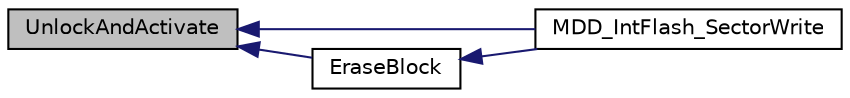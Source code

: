digraph "UnlockAndActivate"
{
  edge [fontname="Helvetica",fontsize="10",labelfontname="Helvetica",labelfontsize="10"];
  node [fontname="Helvetica",fontsize="10",shape=record];
  rankdir="LR";
  Node1 [label="UnlockAndActivate",height=0.2,width=0.4,color="black", fillcolor="grey75", style="filled", fontcolor="black"];
  Node1 -> Node2 [dir="back",color="midnightblue",fontsize="10",style="solid",fontname="Helvetica"];
  Node2 [label="MDD_IntFlash_SectorWrite",height=0.2,width=0.4,color="black", fillcolor="white", style="filled",URL="$_internal_01_flash_8c.html#a0ed1feec6036885ec15fe7f0ec5837a5"];
  Node1 -> Node3 [dir="back",color="midnightblue",fontsize="10",style="solid",fontname="Helvetica"];
  Node3 [label="EraseBlock",height=0.2,width=0.4,color="black", fillcolor="white", style="filled",URL="$_internal_01_flash_8c.html#a96113e664634bb9a91e454e9246dd4cd"];
  Node3 -> Node2 [dir="back",color="midnightblue",fontsize="10",style="solid",fontname="Helvetica"];
}
